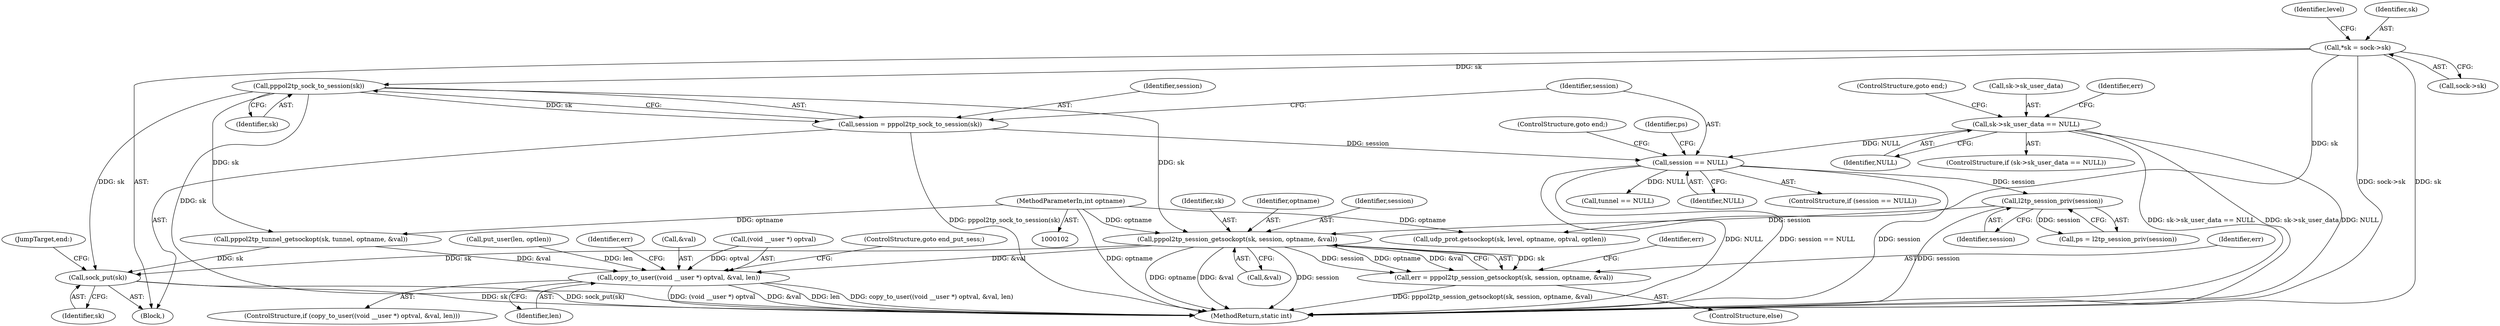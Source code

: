 digraph "0_linux_3cf521f7dc87c031617fd47e4b7aa2593c2f3daf@API" {
"1000217" [label="(Call,pppol2tp_session_getsockopt(sk, session, optname, &val))"];
"1000163" [label="(Call,pppol2tp_sock_to_session(sk))"];
"1000110" [label="(Call,*sk = sock->sk)"];
"1000172" [label="(Call,l2tp_session_priv(session))"];
"1000166" [label="(Call,session == NULL)"];
"1000161" [label="(Call,session = pppol2tp_sock_to_session(sk))"];
"1000151" [label="(Call,sk->sk_user_data == NULL)"];
"1000105" [label="(MethodParameterIn,int optname)"];
"1000215" [label="(Call,err = pppol2tp_session_getsockopt(sk, session, optname, &val))"];
"1000233" [label="(Call,copy_to_user((void __user *) optval, &val, len))"];
"1000245" [label="(Call,sock_put(sk))"];
"1000150" [label="(ControlStructure,if (sk->sk_user_data == NULL))"];
"1000204" [label="(Call,pppol2tp_tunnel_getsockopt(sk, tunnel, optname, &val))"];
"1000234" [label="(Call,(void __user *) optval)"];
"1000250" [label="(MethodReturn,static int)"];
"1000171" [label="(Identifier,ps)"];
"1000214" [label="(ControlStructure,else)"];
"1000151" [label="(Call,sk->sk_user_data == NULL)"];
"1000126" [label="(Call,udp_prot.getsockopt(sk, level, optname, optval, optlen))"];
"1000162" [label="(Identifier,session)"];
"1000167" [label="(Identifier,session)"];
"1000219" [label="(Identifier,session)"];
"1000198" [label="(Call,tunnel == NULL)"];
"1000156" [label="(ControlStructure,goto end;)"];
"1000165" [label="(ControlStructure,if (session == NULL))"];
"1000164" [label="(Identifier,sk)"];
"1000224" [label="(Identifier,err)"];
"1000233" [label="(Call,copy_to_user((void __user *) optval, &val, len))"];
"1000152" [label="(Call,sk->sk_user_data)"];
"1000232" [label="(ControlStructure,if (copy_to_user((void __user *) optval, &val, len)))"];
"1000112" [label="(Call,sock->sk)"];
"1000218" [label="(Identifier,sk)"];
"1000105" [label="(MethodParameterIn,int optname)"];
"1000216" [label="(Identifier,err)"];
"1000228" [label="(Call,put_user(len, optlen))"];
"1000242" [label="(Identifier,err)"];
"1000163" [label="(Call,pppol2tp_sock_to_session(sk))"];
"1000161" [label="(Call,session = pppol2tp_sock_to_session(sk))"];
"1000170" [label="(Call,ps = l2tp_session_priv(session))"];
"1000245" [label="(Call,sock_put(sk))"];
"1000166" [label="(Call,session == NULL)"];
"1000221" [label="(Call,&val)"];
"1000247" [label="(JumpTarget,end:)"];
"1000123" [label="(Identifier,level)"];
"1000173" [label="(Identifier,session)"];
"1000155" [label="(Identifier,NULL)"];
"1000220" [label="(Identifier,optname)"];
"1000158" [label="(Identifier,err)"];
"1000111" [label="(Identifier,sk)"];
"1000237" [label="(Call,&val)"];
"1000246" [label="(Identifier,sk)"];
"1000169" [label="(ControlStructure,goto end;)"];
"1000240" [label="(ControlStructure,goto end_put_sess;)"];
"1000172" [label="(Call,l2tp_session_priv(session))"];
"1000108" [label="(Block,)"];
"1000215" [label="(Call,err = pppol2tp_session_getsockopt(sk, session, optname, &val))"];
"1000239" [label="(Identifier,len)"];
"1000168" [label="(Identifier,NULL)"];
"1000217" [label="(Call,pppol2tp_session_getsockopt(sk, session, optname, &val))"];
"1000110" [label="(Call,*sk = sock->sk)"];
"1000217" -> "1000215"  [label="AST: "];
"1000217" -> "1000221"  [label="CFG: "];
"1000218" -> "1000217"  [label="AST: "];
"1000219" -> "1000217"  [label="AST: "];
"1000220" -> "1000217"  [label="AST: "];
"1000221" -> "1000217"  [label="AST: "];
"1000215" -> "1000217"  [label="CFG: "];
"1000217" -> "1000250"  [label="DDG: &val"];
"1000217" -> "1000250"  [label="DDG: session"];
"1000217" -> "1000250"  [label="DDG: optname"];
"1000217" -> "1000215"  [label="DDG: sk"];
"1000217" -> "1000215"  [label="DDG: session"];
"1000217" -> "1000215"  [label="DDG: optname"];
"1000217" -> "1000215"  [label="DDG: &val"];
"1000163" -> "1000217"  [label="DDG: sk"];
"1000172" -> "1000217"  [label="DDG: session"];
"1000105" -> "1000217"  [label="DDG: optname"];
"1000217" -> "1000233"  [label="DDG: &val"];
"1000217" -> "1000245"  [label="DDG: sk"];
"1000163" -> "1000161"  [label="AST: "];
"1000163" -> "1000164"  [label="CFG: "];
"1000164" -> "1000163"  [label="AST: "];
"1000161" -> "1000163"  [label="CFG: "];
"1000163" -> "1000250"  [label="DDG: sk"];
"1000163" -> "1000161"  [label="DDG: sk"];
"1000110" -> "1000163"  [label="DDG: sk"];
"1000163" -> "1000204"  [label="DDG: sk"];
"1000163" -> "1000245"  [label="DDG: sk"];
"1000110" -> "1000108"  [label="AST: "];
"1000110" -> "1000112"  [label="CFG: "];
"1000111" -> "1000110"  [label="AST: "];
"1000112" -> "1000110"  [label="AST: "];
"1000123" -> "1000110"  [label="CFG: "];
"1000110" -> "1000250"  [label="DDG: sock->sk"];
"1000110" -> "1000250"  [label="DDG: sk"];
"1000110" -> "1000126"  [label="DDG: sk"];
"1000172" -> "1000170"  [label="AST: "];
"1000172" -> "1000173"  [label="CFG: "];
"1000173" -> "1000172"  [label="AST: "];
"1000170" -> "1000172"  [label="CFG: "];
"1000172" -> "1000250"  [label="DDG: session"];
"1000172" -> "1000170"  [label="DDG: session"];
"1000166" -> "1000172"  [label="DDG: session"];
"1000166" -> "1000165"  [label="AST: "];
"1000166" -> "1000168"  [label="CFG: "];
"1000167" -> "1000166"  [label="AST: "];
"1000168" -> "1000166"  [label="AST: "];
"1000169" -> "1000166"  [label="CFG: "];
"1000171" -> "1000166"  [label="CFG: "];
"1000166" -> "1000250"  [label="DDG: NULL"];
"1000166" -> "1000250"  [label="DDG: session == NULL"];
"1000166" -> "1000250"  [label="DDG: session"];
"1000161" -> "1000166"  [label="DDG: session"];
"1000151" -> "1000166"  [label="DDG: NULL"];
"1000166" -> "1000198"  [label="DDG: NULL"];
"1000161" -> "1000108"  [label="AST: "];
"1000162" -> "1000161"  [label="AST: "];
"1000167" -> "1000161"  [label="CFG: "];
"1000161" -> "1000250"  [label="DDG: pppol2tp_sock_to_session(sk)"];
"1000151" -> "1000150"  [label="AST: "];
"1000151" -> "1000155"  [label="CFG: "];
"1000152" -> "1000151"  [label="AST: "];
"1000155" -> "1000151"  [label="AST: "];
"1000156" -> "1000151"  [label="CFG: "];
"1000158" -> "1000151"  [label="CFG: "];
"1000151" -> "1000250"  [label="DDG: sk->sk_user_data == NULL"];
"1000151" -> "1000250"  [label="DDG: sk->sk_user_data"];
"1000151" -> "1000250"  [label="DDG: NULL"];
"1000105" -> "1000102"  [label="AST: "];
"1000105" -> "1000250"  [label="DDG: optname"];
"1000105" -> "1000126"  [label="DDG: optname"];
"1000105" -> "1000204"  [label="DDG: optname"];
"1000215" -> "1000214"  [label="AST: "];
"1000216" -> "1000215"  [label="AST: "];
"1000224" -> "1000215"  [label="CFG: "];
"1000215" -> "1000250"  [label="DDG: pppol2tp_session_getsockopt(sk, session, optname, &val)"];
"1000233" -> "1000232"  [label="AST: "];
"1000233" -> "1000239"  [label="CFG: "];
"1000234" -> "1000233"  [label="AST: "];
"1000237" -> "1000233"  [label="AST: "];
"1000239" -> "1000233"  [label="AST: "];
"1000240" -> "1000233"  [label="CFG: "];
"1000242" -> "1000233"  [label="CFG: "];
"1000233" -> "1000250"  [label="DDG: &val"];
"1000233" -> "1000250"  [label="DDG: len"];
"1000233" -> "1000250"  [label="DDG: copy_to_user((void __user *) optval, &val, len)"];
"1000233" -> "1000250"  [label="DDG: (void __user *) optval"];
"1000234" -> "1000233"  [label="DDG: optval"];
"1000204" -> "1000233"  [label="DDG: &val"];
"1000228" -> "1000233"  [label="DDG: len"];
"1000245" -> "1000108"  [label="AST: "];
"1000245" -> "1000246"  [label="CFG: "];
"1000246" -> "1000245"  [label="AST: "];
"1000247" -> "1000245"  [label="CFG: "];
"1000245" -> "1000250"  [label="DDG: sock_put(sk)"];
"1000245" -> "1000250"  [label="DDG: sk"];
"1000204" -> "1000245"  [label="DDG: sk"];
}
